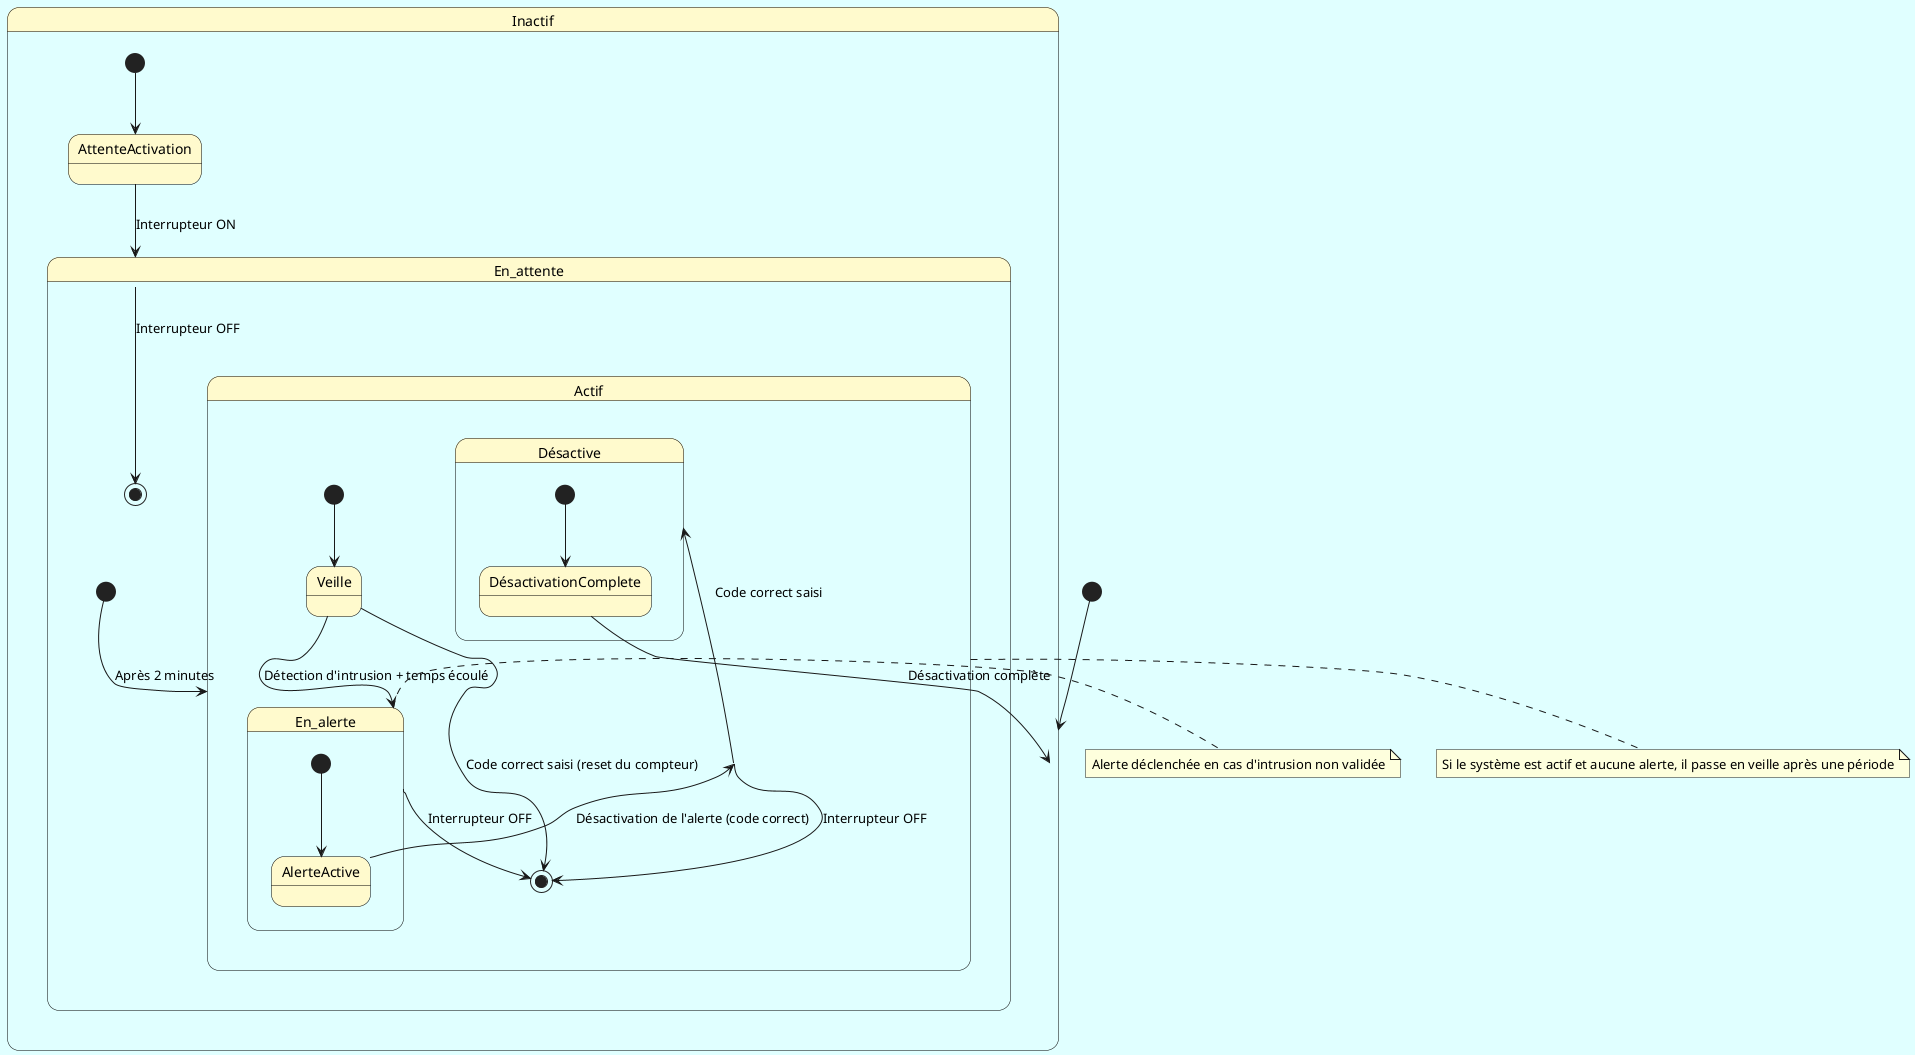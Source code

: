 @startuml etat-centrale
skinparam backgroundColor LightCyan
skinparam state {
  StartColor MediumBlue
  EndColor Red
  BackgroundColor LemonChiffon
  BorderColor Black
  FontName Arial
}

[*] --> Inactif

state Inactif {
  [*] --> AttenteActivation
  AttenteActivation --> En_attente : Interrupteur ON
}

state En_attente {
  [*] --> Actif : Après 2 minutes
  En_attente --> [*] : Interrupteur OFF
}

state Actif {
  [*] --> Veille
  Veille --> En_alerte : Détection d'intrusion + temps écoulé
  Veille --> [*] : Code correct saisi (reset du compteur)
  
  state En_alerte {
    [*] --> AlerteActive
    AlerteActive --> Actif : Désactivation de l'alerte (code correct)
  }
  
  state Désactive {
    [*] --> DésactivationComplete
    DésactivationComplete --> Inactif : Désactivation complète
  }

  Actif --> Désactive : Code correct saisi
  Actif --> [*] : Interrupteur OFF
  En_alerte --> [*] : Interrupteur OFF
}

note right of Actif : Si le système est actif et aucune alerte, il passe en veille après une période
note right of En_alerte : Alerte déclenchée en cas d'intrusion non validée
@enduml

